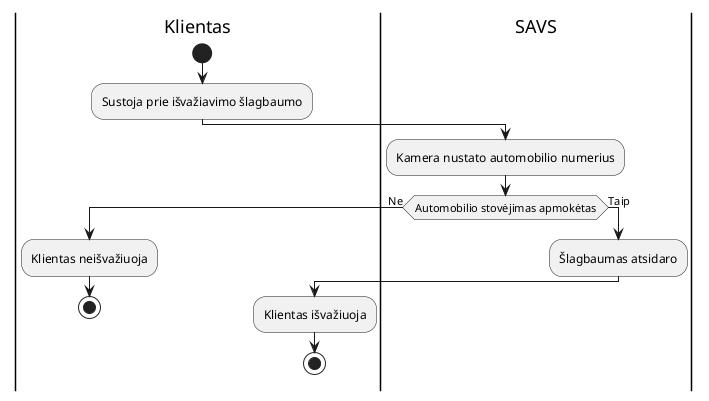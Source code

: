 @startuml

|Klientas|
start
:Sustoja prie išvažiavimo šlagbaumo;
|SAVS|
:Kamera nustato automobilio numerius;
/'Gražiau atvaizduojama, kai pirmiau - ne'/
if (Automobilio stovėjimas apmokėtas) then (Ne)
|Klientas|
:Klientas neišvažiuoja;
stop
else (Taip)
|SAVS|
:Šlagbaumas atsidaro;
|Klientas|
:Klientas išvažiuoja;
stop
endif

@enduml